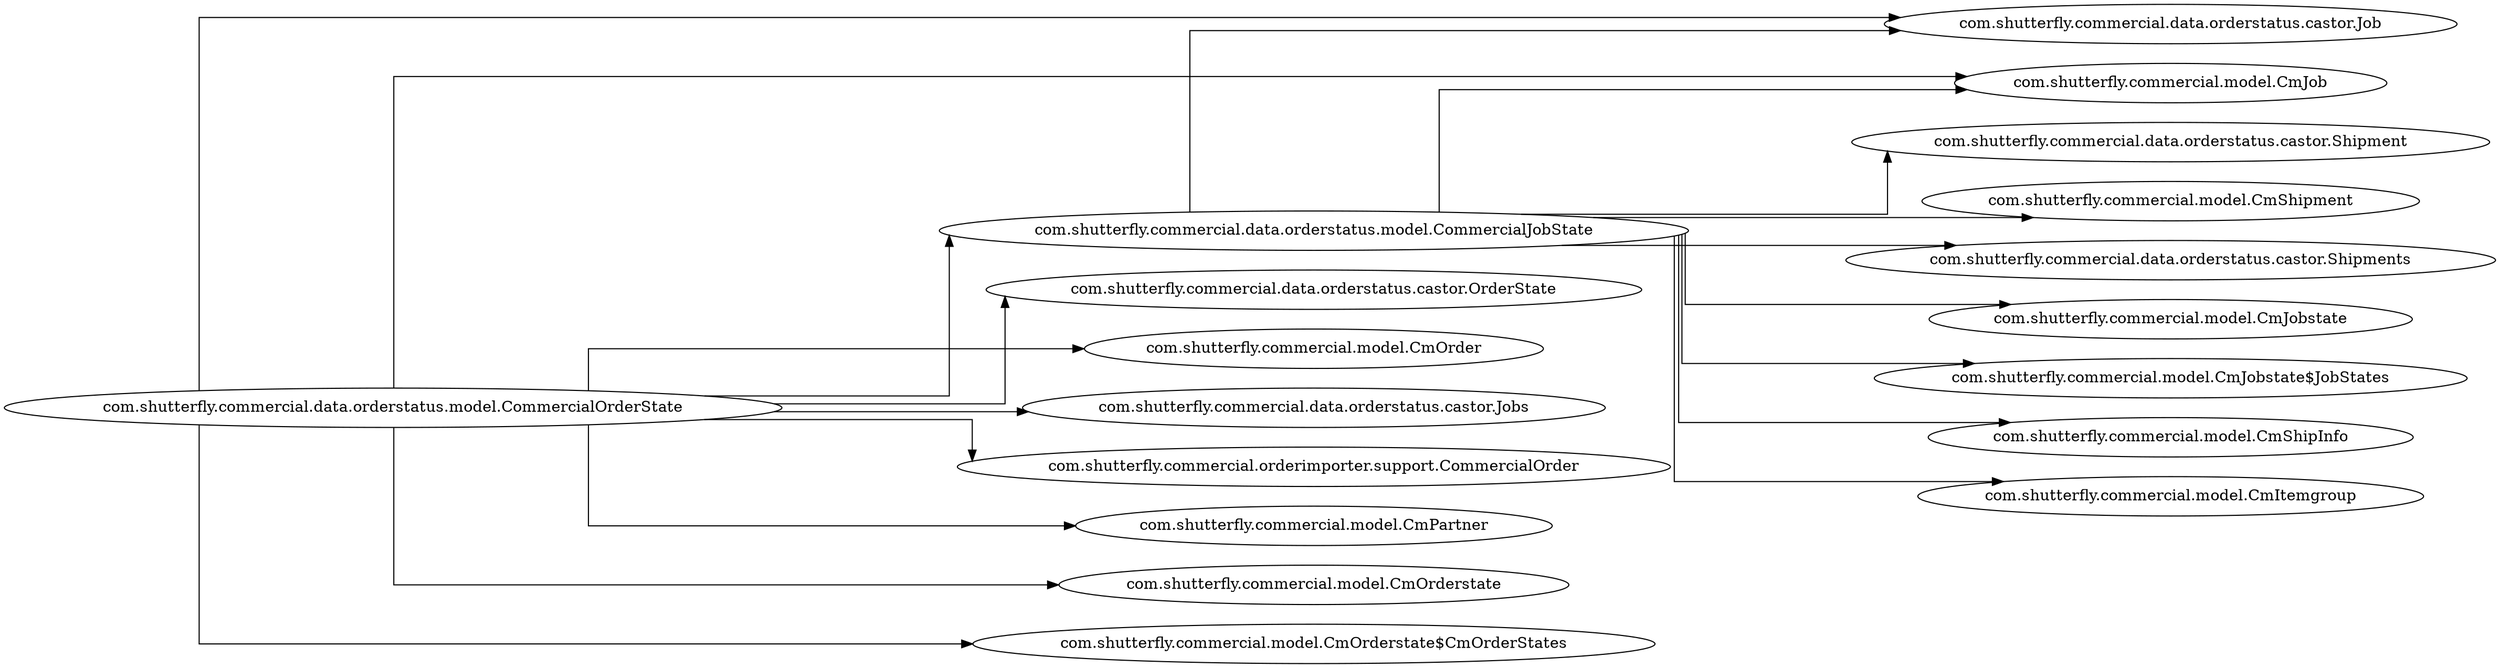 digraph dependencyGraph {
 concentrate=true;
 rankdir="LR"; 
ranksep="2.0";
"com.shutterfly.commercial.data.orderstatus.model.CommercialJobState"; 
"com.shutterfly.commercial.data.orderstatus.model.CommercialJobState"->"com.shutterfly.commercial.data.orderstatus.castor.Job";
"com.shutterfly.commercial.data.orderstatus.model.CommercialJobState"->"com.shutterfly.commercial.model.CmJob";
"com.shutterfly.commercial.data.orderstatus.model.CommercialJobState"->"com.shutterfly.commercial.model.CmItemgroup";
"com.shutterfly.commercial.data.orderstatus.model.CommercialJobState"->"com.shutterfly.commercial.data.orderstatus.castor.Shipment";
"com.shutterfly.commercial.data.orderstatus.model.CommercialJobState"->"com.shutterfly.commercial.model.CmShipment";
"com.shutterfly.commercial.data.orderstatus.model.CommercialJobState"->"com.shutterfly.commercial.data.orderstatus.castor.Shipments";
"com.shutterfly.commercial.data.orderstatus.model.CommercialJobState"->"com.shutterfly.commercial.model.CmJobstate";
"com.shutterfly.commercial.data.orderstatus.model.CommercialJobState"->"com.shutterfly.commercial.model.CmJobstate$JobStates";
"com.shutterfly.commercial.data.orderstatus.model.CommercialJobState"->"com.shutterfly.commercial.model.CmShipInfo";
"com.shutterfly.commercial.data.orderstatus.model.CommercialOrderState"; 
"com.shutterfly.commercial.data.orderstatus.model.CommercialOrderState"->"com.shutterfly.commercial.data.orderstatus.castor.OrderState";
"com.shutterfly.commercial.data.orderstatus.model.CommercialOrderState"->"com.shutterfly.commercial.model.CmOrder";
"com.shutterfly.commercial.data.orderstatus.model.CommercialOrderState"->"com.shutterfly.commercial.data.orderstatus.model.CommercialJobState";
"com.shutterfly.commercial.data.orderstatus.model.CommercialOrderState"->"com.shutterfly.commercial.model.CmJob";
"com.shutterfly.commercial.data.orderstatus.model.CommercialOrderState"->"com.shutterfly.commercial.data.orderstatus.castor.Jobs";
"com.shutterfly.commercial.data.orderstatus.model.CommercialOrderState"->"com.shutterfly.commercial.orderimporter.support.CommercialOrder";
"com.shutterfly.commercial.data.orderstatus.model.CommercialOrderState"->"com.shutterfly.commercial.model.CmPartner";
"com.shutterfly.commercial.data.orderstatus.model.CommercialOrderState"->"com.shutterfly.commercial.model.CmOrderstate";
"com.shutterfly.commercial.data.orderstatus.model.CommercialOrderState"->"com.shutterfly.commercial.model.CmOrderstate$CmOrderStates";
"com.shutterfly.commercial.data.orderstatus.model.CommercialOrderState"->"com.shutterfly.commercial.data.orderstatus.castor.Job";
splines="ortho";
}